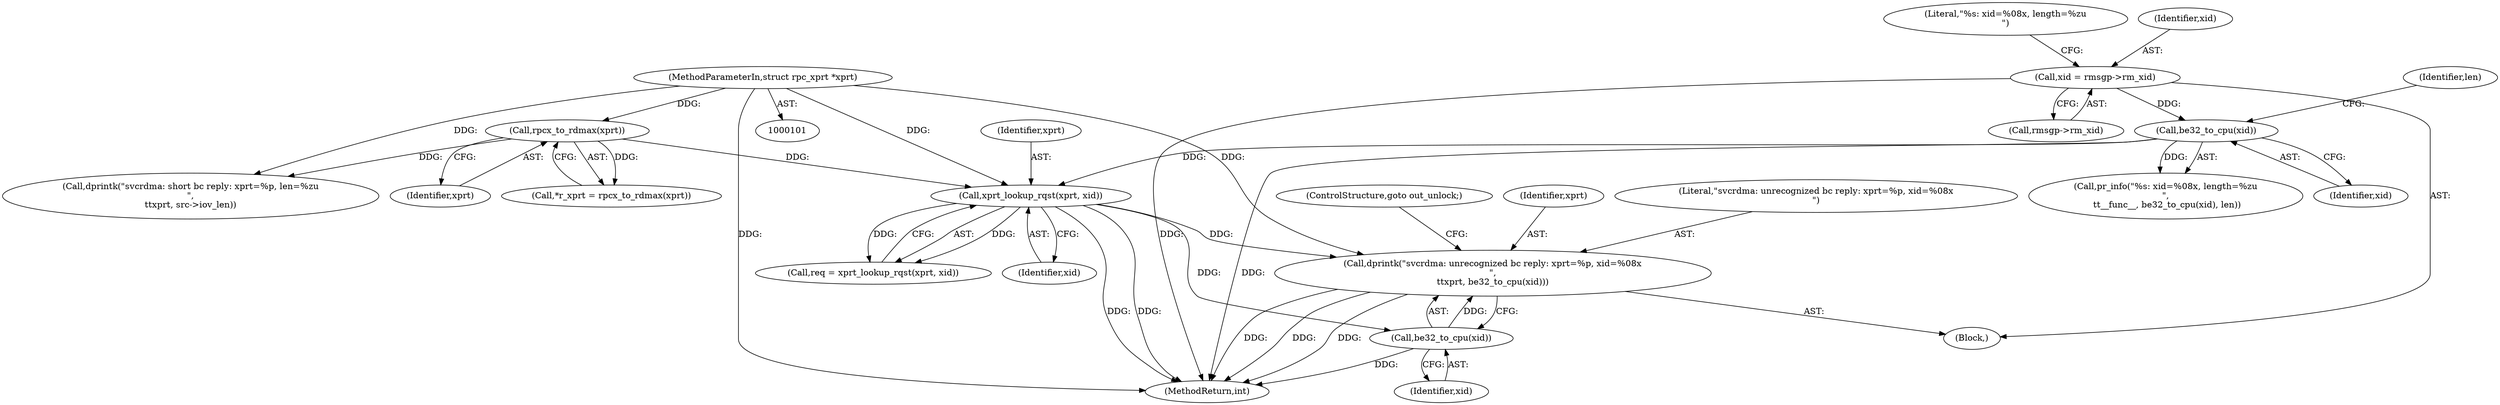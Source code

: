 digraph "0_linux_c70422f760c120480fee4de6c38804c72aa26bc1_23@pointer" {
"1000308" [label="(Call,dprintk(\"svcrdma: unrecognized bc reply: xprt=%p, xid=%08x\n\",\n\t\txprt, be32_to_cpu(xid)))"];
"1000183" [label="(Call,xprt_lookup_rqst(xprt, xid))"];
"1000109" [label="(Call,rpcx_to_rdmax(xprt))"];
"1000102" [label="(MethodParameterIn,struct rpc_xprt *xprt)"];
"1000148" [label="(Call,be32_to_cpu(xid))"];
"1000140" [label="(Call,xid = rmsgp->rm_xid)"];
"1000311" [label="(Call,be32_to_cpu(xid))"];
"1000110" [label="(Identifier,xprt)"];
"1000185" [label="(Identifier,xid)"];
"1000313" [label="(ControlStructure,goto out_unlock;)"];
"1000148" [label="(Call,be32_to_cpu(xid))"];
"1000107" [label="(Call,*r_xprt = rpcx_to_rdmax(xprt))"];
"1000183" [label="(Call,xprt_lookup_rqst(xprt, xid))"];
"1000145" [label="(Call,pr_info(\"%s: xid=%08x, length=%zu\n\",\n \t\t__func__, be32_to_cpu(xid), len))"];
"1000105" [label="(Block,)"];
"1000146" [label="(Literal,\"%s: xid=%08x, length=%zu\n\")"];
"1000310" [label="(Identifier,xprt)"];
"1000140" [label="(Call,xid = rmsgp->rm_xid)"];
"1000314" [label="(MethodReturn,int)"];
"1000308" [label="(Call,dprintk(\"svcrdma: unrecognized bc reply: xprt=%p, xid=%08x\n\",\n\t\txprt, be32_to_cpu(xid)))"];
"1000150" [label="(Identifier,len)"];
"1000102" [label="(MethodParameterIn,struct rpc_xprt *xprt)"];
"1000181" [label="(Call,req = xprt_lookup_rqst(xprt, xid))"];
"1000312" [label="(Identifier,xid)"];
"1000149" [label="(Identifier,xid)"];
"1000311" [label="(Call,be32_to_cpu(xid))"];
"1000184" [label="(Identifier,xprt)"];
"1000142" [label="(Call,rmsgp->rm_xid)"];
"1000109" [label="(Call,rpcx_to_rdmax(xprt))"];
"1000141" [label="(Identifier,xid)"];
"1000309" [label="(Literal,\"svcrdma: unrecognized bc reply: xprt=%p, xid=%08x\n\")"];
"1000300" [label="(Call,dprintk(\"svcrdma: short bc reply: xprt=%p, len=%zu\n\",\n\t\txprt, src->iov_len))"];
"1000308" -> "1000105"  [label="AST: "];
"1000308" -> "1000311"  [label="CFG: "];
"1000309" -> "1000308"  [label="AST: "];
"1000310" -> "1000308"  [label="AST: "];
"1000311" -> "1000308"  [label="AST: "];
"1000313" -> "1000308"  [label="CFG: "];
"1000308" -> "1000314"  [label="DDG: "];
"1000308" -> "1000314"  [label="DDG: "];
"1000308" -> "1000314"  [label="DDG: "];
"1000183" -> "1000308"  [label="DDG: "];
"1000102" -> "1000308"  [label="DDG: "];
"1000311" -> "1000308"  [label="DDG: "];
"1000183" -> "1000181"  [label="AST: "];
"1000183" -> "1000185"  [label="CFG: "];
"1000184" -> "1000183"  [label="AST: "];
"1000185" -> "1000183"  [label="AST: "];
"1000181" -> "1000183"  [label="CFG: "];
"1000183" -> "1000314"  [label="DDG: "];
"1000183" -> "1000314"  [label="DDG: "];
"1000183" -> "1000181"  [label="DDG: "];
"1000183" -> "1000181"  [label="DDG: "];
"1000109" -> "1000183"  [label="DDG: "];
"1000102" -> "1000183"  [label="DDG: "];
"1000148" -> "1000183"  [label="DDG: "];
"1000183" -> "1000311"  [label="DDG: "];
"1000109" -> "1000107"  [label="AST: "];
"1000109" -> "1000110"  [label="CFG: "];
"1000110" -> "1000109"  [label="AST: "];
"1000107" -> "1000109"  [label="CFG: "];
"1000109" -> "1000107"  [label="DDG: "];
"1000102" -> "1000109"  [label="DDG: "];
"1000109" -> "1000300"  [label="DDG: "];
"1000102" -> "1000101"  [label="AST: "];
"1000102" -> "1000314"  [label="DDG: "];
"1000102" -> "1000300"  [label="DDG: "];
"1000148" -> "1000145"  [label="AST: "];
"1000148" -> "1000149"  [label="CFG: "];
"1000149" -> "1000148"  [label="AST: "];
"1000150" -> "1000148"  [label="CFG: "];
"1000148" -> "1000314"  [label="DDG: "];
"1000148" -> "1000145"  [label="DDG: "];
"1000140" -> "1000148"  [label="DDG: "];
"1000140" -> "1000105"  [label="AST: "];
"1000140" -> "1000142"  [label="CFG: "];
"1000141" -> "1000140"  [label="AST: "];
"1000142" -> "1000140"  [label="AST: "];
"1000146" -> "1000140"  [label="CFG: "];
"1000140" -> "1000314"  [label="DDG: "];
"1000311" -> "1000312"  [label="CFG: "];
"1000312" -> "1000311"  [label="AST: "];
"1000311" -> "1000314"  [label="DDG: "];
}
